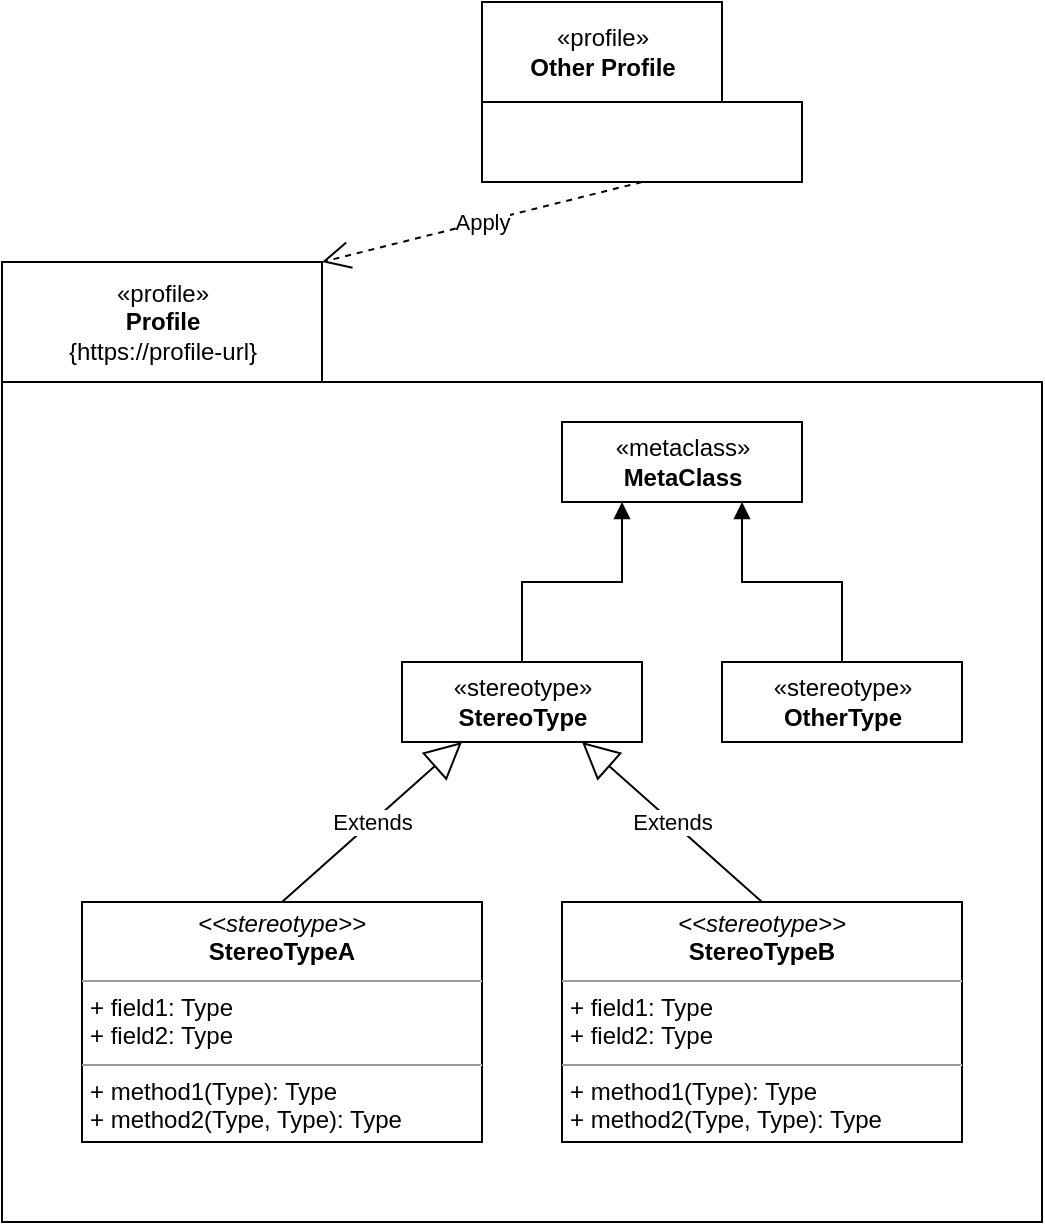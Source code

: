 <mxfile version="20.3.0" type="device"><diagram id="M3-ubts_FLyKVjK25ZLt" name="Page-1"><mxGraphModel dx="1038" dy="641" grid="1" gridSize="10" guides="1" tooltips="1" connect="1" arrows="1" fold="1" page="1" pageScale="1" pageWidth="850" pageHeight="1100" math="0" shadow="0"><root><mxCell id="0"/><mxCell id="1" parent="0"/><mxCell id="UhjciW0bZtlsr-n3j0hg-2" value="" style="shape=folder;fontStyle=1;spacingTop=10;tabWidth=160;tabHeight=60;tabPosition=left;html=1;verticalAlign=bottom;" vertex="1" parent="1"><mxGeometry x="160" y="240" width="520" height="480" as="geometry"/></mxCell><mxCell id="UhjciW0bZtlsr-n3j0hg-1" value="«metaclass»&lt;br&gt;&lt;b&gt;MetaClass&lt;/b&gt;" style="html=1;" vertex="1" parent="1"><mxGeometry x="440" y="320" width="120" height="40" as="geometry"/></mxCell><mxCell id="UhjciW0bZtlsr-n3j0hg-3" value="«stereotype»&lt;br&gt;&lt;b&gt;StereoType&lt;/b&gt;" style="html=1;" vertex="1" parent="1"><mxGeometry x="360" y="440" width="120" height="40" as="geometry"/></mxCell><mxCell id="UhjciW0bZtlsr-n3j0hg-4" value="«stereotype»&lt;br&gt;&lt;b&gt;OtherType&lt;/b&gt;" style="html=1;" vertex="1" parent="1"><mxGeometry x="520" y="440" width="120" height="40" as="geometry"/></mxCell><mxCell id="UhjciW0bZtlsr-n3j0hg-5" value="&lt;p style=&quot;margin:0px;margin-top:4px;text-align:center;&quot;&gt;&lt;i&gt;&amp;lt;&amp;lt;stereotype&amp;gt;&amp;gt;&lt;/i&gt;&lt;br&gt;&lt;b&gt;StereoTypeA&lt;/b&gt;&lt;/p&gt;&lt;hr size=&quot;1&quot;&gt;&lt;p style=&quot;margin:0px;margin-left:4px;&quot;&gt;+ field1: Type&lt;br&gt;+ field2: Type&lt;/p&gt;&lt;hr size=&quot;1&quot;&gt;&lt;p style=&quot;margin:0px;margin-left:4px;&quot;&gt;+ method1(Type): Type&lt;br&gt;+ method2(Type, Type): Type&lt;/p&gt;" style="verticalAlign=top;align=left;overflow=fill;fontSize=12;fontFamily=Helvetica;html=1;" vertex="1" parent="1"><mxGeometry x="200" y="560" width="200" height="120" as="geometry"/></mxCell><mxCell id="UhjciW0bZtlsr-n3j0hg-6" value="&lt;p style=&quot;margin:0px;margin-top:4px;text-align:center;&quot;&gt;&lt;i&gt;&amp;lt;&amp;lt;stereotype&amp;gt;&amp;gt;&lt;/i&gt;&lt;br&gt;&lt;b&gt;StereoTypeB&lt;/b&gt;&lt;/p&gt;&lt;hr size=&quot;1&quot;&gt;&lt;p style=&quot;margin:0px;margin-left:4px;&quot;&gt;+ field1: Type&lt;br&gt;+ field2: Type&lt;/p&gt;&lt;hr size=&quot;1&quot;&gt;&lt;p style=&quot;margin:0px;margin-left:4px;&quot;&gt;+ method1(Type): Type&lt;br&gt;+ method2(Type, Type): Type&lt;/p&gt;" style="verticalAlign=top;align=left;overflow=fill;fontSize=12;fontFamily=Helvetica;html=1;" vertex="1" parent="1"><mxGeometry x="440" y="560" width="200" height="120" as="geometry"/></mxCell><mxCell id="UhjciW0bZtlsr-n3j0hg-7" value="Extends" style="endArrow=block;endSize=16;endFill=0;html=1;rounded=0;exitX=0.5;exitY=0;exitDx=0;exitDy=0;entryX=0.25;entryY=1;entryDx=0;entryDy=0;" edge="1" parent="1" source="UhjciW0bZtlsr-n3j0hg-5" target="UhjciW0bZtlsr-n3j0hg-3"><mxGeometry width="160" relative="1" as="geometry"><mxPoint x="340" y="530" as="sourcePoint"/><mxPoint x="270" y="490" as="targetPoint"/></mxGeometry></mxCell><mxCell id="UhjciW0bZtlsr-n3j0hg-8" value="Extends" style="endArrow=block;endSize=16;endFill=0;html=1;rounded=0;exitX=0.5;exitY=0;exitDx=0;exitDy=0;entryX=0.75;entryY=1;entryDx=0;entryDy=0;" edge="1" parent="1" source="UhjciW0bZtlsr-n3j0hg-6" target="UhjciW0bZtlsr-n3j0hg-3"><mxGeometry width="160" relative="1" as="geometry"><mxPoint x="340" y="530" as="sourcePoint"/><mxPoint x="630" y="290" as="targetPoint"/></mxGeometry></mxCell><mxCell id="UhjciW0bZtlsr-n3j0hg-14" value="" style="endArrow=block;endFill=1;html=1;edgeStyle=orthogonalEdgeStyle;align=left;verticalAlign=top;rounded=0;entryX=0.25;entryY=1;entryDx=0;entryDy=0;exitX=0.5;exitY=0;exitDx=0;exitDy=0;" edge="1" parent="1" source="UhjciW0bZtlsr-n3j0hg-3" target="UhjciW0bZtlsr-n3j0hg-1"><mxGeometry x="-1" relative="1" as="geometry"><mxPoint x="80" y="290" as="sourcePoint"/><mxPoint x="240" y="290" as="targetPoint"/></mxGeometry></mxCell><mxCell id="UhjciW0bZtlsr-n3j0hg-16" value="" style="endArrow=block;endFill=1;html=1;edgeStyle=orthogonalEdgeStyle;align=left;verticalAlign=top;rounded=0;entryX=0.75;entryY=1;entryDx=0;entryDy=0;exitX=0.5;exitY=0;exitDx=0;exitDy=0;" edge="1" parent="1" source="UhjciW0bZtlsr-n3j0hg-4" target="UhjciW0bZtlsr-n3j0hg-1"><mxGeometry x="-1" relative="1" as="geometry"><mxPoint x="130" y="390" as="sourcePoint"/><mxPoint x="290" y="390" as="targetPoint"/></mxGeometry></mxCell><mxCell id="UhjciW0bZtlsr-n3j0hg-17" value="«profile»&lt;br&gt;&lt;b&gt;Profile&lt;/b&gt;&lt;br&gt;{https://profile-url}" style="html=1;" vertex="1" parent="1"><mxGeometry x="160" y="240" width="160" height="60" as="geometry"/></mxCell><mxCell id="UhjciW0bZtlsr-n3j0hg-18" value="" style="shape=folder;fontStyle=1;spacingTop=10;tabWidth=120;tabHeight=50;tabPosition=left;html=1;align=center;verticalAlign=bottom;" vertex="1" parent="1"><mxGeometry x="400" y="110" width="160" height="90" as="geometry"/></mxCell><mxCell id="UhjciW0bZtlsr-n3j0hg-19" value="«profile»&lt;br&gt;&lt;b&gt;Other Profile&lt;/b&gt;" style="html=1;" vertex="1" parent="1"><mxGeometry x="400" y="110" width="120" height="50" as="geometry"/></mxCell><mxCell id="UhjciW0bZtlsr-n3j0hg-20" value="Apply" style="endArrow=open;endSize=12;dashed=1;html=1;rounded=0;exitX=0.5;exitY=1;exitDx=0;exitDy=0;exitPerimeter=0;entryX=0;entryY=0;entryDx=160;entryDy=0;entryPerimeter=0;" edge="1" parent="1" source="UhjciW0bZtlsr-n3j0hg-18" target="UhjciW0bZtlsr-n3j0hg-2"><mxGeometry width="160" relative="1" as="geometry"><mxPoint x="340" y="320" as="sourcePoint"/><mxPoint x="810" y="240" as="targetPoint"/><Array as="points"><mxPoint x="400" y="220"/></Array></mxGeometry></mxCell></root></mxGraphModel></diagram></mxfile>
